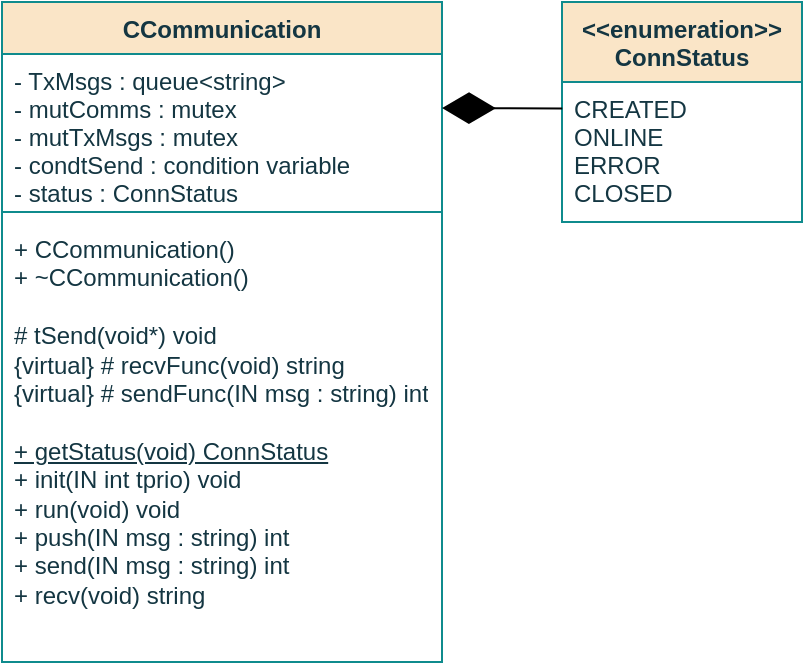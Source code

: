 <mxfile version="16.0.0" type="github" pages="8">
  <diagram id="i9N1n5cvbWL6aRPILHIY" name="CComunication">
    <mxGraphModel dx="643" dy="364" grid="1" gridSize="10" guides="1" tooltips="1" connect="1" arrows="1" fold="1" page="1" pageScale="1" pageWidth="850" pageHeight="1100" math="0" shadow="0">
      <root>
        <mxCell id="0" />
        <mxCell id="1" parent="0" />
        <mxCell id="m2NCjfQ8HdCbidcjX5XP-1" value="CCommunication" style="swimlane;fontStyle=1;align=center;verticalAlign=top;childLayout=stackLayout;horizontal=1;startSize=26;horizontalStack=0;resizeParent=1;resizeParentMax=0;resizeLast=0;collapsible=1;marginBottom=0;fillColor=#FAE5C7;strokeColor=#0F8B8D;fontColor=#143642;" parent="1" vertex="1">
          <mxGeometry x="320" y="190" width="220" height="330" as="geometry">
            <mxRectangle x="320" y="190" width="60" height="26" as="alternateBounds" />
          </mxGeometry>
        </mxCell>
        <mxCell id="m2NCjfQ8HdCbidcjX5XP-2" value="- TxMsgs : queue&lt;string&gt;&#xa;-  mutComms : mutex&#xa;-  mutTxMsgs : mutex&#xa;- condtSend : condition variable&#xa;- status : ConnStatus&#xa;&#xa;&#xa;&#xa;&#xa;&#xa;&#xa;" style="text;strokeColor=none;fillColor=none;align=left;verticalAlign=top;spacingLeft=4;spacingRight=4;overflow=hidden;rotatable=0;points=[[0,0.5],[1,0.5]];portConstraint=eastwest;fontColor=#143642;" parent="m2NCjfQ8HdCbidcjX5XP-1" vertex="1">
          <mxGeometry y="26" width="220" height="74" as="geometry" />
        </mxCell>
        <mxCell id="m2NCjfQ8HdCbidcjX5XP-3" value="" style="line;strokeWidth=1;fillColor=none;align=left;verticalAlign=middle;spacingTop=-1;spacingLeft=3;spacingRight=3;rotatable=0;labelPosition=right;points=[];portConstraint=eastwest;labelBackgroundColor=#DAD2D8;strokeColor=#0F8B8D;fontColor=#143642;" parent="m2NCjfQ8HdCbidcjX5XP-1" vertex="1">
          <mxGeometry y="100" width="220" height="10" as="geometry" />
        </mxCell>
        <mxCell id="m2NCjfQ8HdCbidcjX5XP-4" value="+ CCommunication()&lt;br&gt;+ ~CCommunication()&lt;br&gt;&lt;br&gt;# tSend(void*) void&lt;br&gt;{virtual} # recvFunc(void) string&lt;br&gt;{virtual} # sendFunc(IN msg : string) int&lt;br&gt;&lt;br&gt;&lt;u&gt;+ getStatus(void) ConnStatus&lt;/u&gt;&lt;br&gt;+ init(IN int tprio) void&lt;br&gt;+ run(void) void&lt;br&gt;+ push(IN msg : string) int&lt;br&gt;+ send(IN msg : string) int&lt;br&gt;+ recv(void) string" style="text;strokeColor=none;fillColor=none;align=left;verticalAlign=top;spacingLeft=4;spacingRight=4;overflow=hidden;rotatable=0;points=[[0,0.5],[1,0.5]];portConstraint=eastwest;fontColor=#143642;html=1;" parent="m2NCjfQ8HdCbidcjX5XP-1" vertex="1">
          <mxGeometry y="110" width="220" height="220" as="geometry" />
        </mxCell>
        <mxCell id="W_amr3E2X5DfvDkEh8Vn-1" value="&lt;&lt;enumeration&gt;&gt;&#xa;ConnStatus&#xa;" style="swimlane;fontStyle=1;align=center;verticalAlign=top;childLayout=stackLayout;horizontal=1;startSize=40;horizontalStack=0;resizeParent=1;resizeParentMax=0;resizeLast=0;collapsible=1;marginBottom=0;fillColor=#FAE5C7;strokeColor=#0F8B8D;fontColor=#143642;" parent="1" vertex="1">
          <mxGeometry x="600" y="190" width="120" height="110" as="geometry" />
        </mxCell>
        <mxCell id="W_amr3E2X5DfvDkEh8Vn-2" value="CREATED&#xa;ONLINE&#xa;ERROR&#xa;CLOSED&#xa;" style="text;strokeColor=none;fillColor=none;align=left;verticalAlign=top;spacingLeft=4;spacingRight=4;overflow=hidden;rotatable=0;points=[[0,0.5],[1,0.5]];portConstraint=eastwest;fontColor=#143642;" parent="W_amr3E2X5DfvDkEh8Vn-1" vertex="1">
          <mxGeometry y="40" width="120" height="70" as="geometry" />
        </mxCell>
        <mxCell id="W_amr3E2X5DfvDkEh8Vn-3" value="" style="endArrow=diamondThin;endFill=1;endSize=24;html=1;rounded=0;exitX=0.001;exitY=0.19;exitDx=0;exitDy=0;exitPerimeter=0;" parent="1" source="W_amr3E2X5DfvDkEh8Vn-2" edge="1">
          <mxGeometry width="160" relative="1" as="geometry">
            <mxPoint x="610" y="243" as="sourcePoint" />
            <mxPoint x="540" y="243" as="targetPoint" />
            <Array as="points">
              <mxPoint x="540" y="243" />
            </Array>
          </mxGeometry>
        </mxCell>
      </root>
    </mxGraphModel>
  </diagram>
  <diagram id="UR3W_qMil8t5COab_v5S" name="constructor">
    <mxGraphModel dx="1350" dy="764" grid="1" gridSize="10" guides="1" tooltips="1" connect="1" arrows="1" fold="1" page="1" pageScale="1" pageWidth="850" pageHeight="1100" math="0" shadow="0">
      <root>
        <mxCell id="KhGtDeRhg0XrD4E6QoQh-0" />
        <mxCell id="KhGtDeRhg0XrD4E6QoQh-1" parent="KhGtDeRhg0XrD4E6QoQh-0" />
        <mxCell id="6tQPky2ovDrqFvUwlsBb-0" style="edgeStyle=orthogonalEdgeStyle;curved=0;rounded=1;sketch=0;orthogonalLoop=1;jettySize=auto;html=1;exitX=0.5;exitY=1;exitDx=0;exitDy=0;entryX=0.5;entryY=0;entryDx=0;entryDy=0;fontColor=#143642;strokeColor=#A8201A;fillColor=#FAE5C7;" parent="KhGtDeRhg0XrD4E6QoQh-1" source="6tQPky2ovDrqFvUwlsBb-1" edge="1">
          <mxGeometry relative="1" as="geometry">
            <mxPoint x="435.26" y="120.0" as="targetPoint" />
          </mxGeometry>
        </mxCell>
        <mxCell id="6tQPky2ovDrqFvUwlsBb-1" value="CComunication" style="ellipse;whiteSpace=wrap;html=1;fillColor=#FAE5C7;strokeColor=#0F8B8D;fontColor=#143642;fontStyle=1" parent="KhGtDeRhg0XrD4E6QoQh-1" vertex="1">
          <mxGeometry x="372.26" y="30" width="125.5" height="50" as="geometry" />
        </mxCell>
        <mxCell id="6tQPky2ovDrqFvUwlsBb-2" style="edgeStyle=orthogonalEdgeStyle;curved=0;rounded=1;sketch=0;orthogonalLoop=1;jettySize=auto;html=1;exitX=0.5;exitY=1;exitDx=0;exitDy=0;entryX=0.5;entryY=0;entryDx=0;entryDy=0;fontColor=#143642;strokeColor=#A8201A;fillColor=#FAE5C7;" parent="KhGtDeRhg0XrD4E6QoQh-1" source="6tQPky2ovDrqFvUwlsBb-3" target="6tQPky2ovDrqFvUwlsBb-7" edge="1">
          <mxGeometry relative="1" as="geometry" />
        </mxCell>
        <mxCell id="6tQPky2ovDrqFvUwlsBb-3" value="&lt;div&gt;&lt;b&gt;Init&lt;/b&gt; &lt;i&gt;mutTxMsgs&lt;/i&gt;&lt;/div&gt;&lt;div&gt;&lt;b&gt;Init&lt;/b&gt;&lt;i&gt; mutComms&lt;/i&gt;&lt;/div&gt;&lt;div&gt;&lt;b&gt;Init&lt;/b&gt;&lt;i&gt; condtSend&lt;br&gt;&lt;/i&gt;&lt;/div&gt;" style="rounded=0;whiteSpace=wrap;html=1;sketch=0;fontColor=#143642;strokeColor=#0F8B8D;fillColor=#FAE5C7;" parent="KhGtDeRhg0XrD4E6QoQh-1" vertex="1">
          <mxGeometry x="360.26" y="120" width="150" height="60" as="geometry" />
        </mxCell>
        <mxCell id="6tQPky2ovDrqFvUwlsBb-4" style="edgeStyle=orthogonalEdgeStyle;curved=0;rounded=1;sketch=0;orthogonalLoop=1;jettySize=auto;html=1;exitX=0.5;exitY=1;exitDx=0;exitDy=0;entryX=0.5;entryY=0;entryDx=0;entryDy=0;fontColor=#143642;strokeColor=#A8201A;fillColor=#FAE5C7;" parent="KhGtDeRhg0XrD4E6QoQh-1" source="6tQPky2ovDrqFvUwlsBb-7" target="6tQPky2ovDrqFvUwlsBb-10" edge="1">
          <mxGeometry relative="1" as="geometry">
            <mxPoint x="435" y="340" as="sourcePoint" />
          </mxGeometry>
        </mxCell>
        <mxCell id="6tQPky2ovDrqFvUwlsBb-7" value="&lt;b&gt;Create&lt;/b&gt; &lt;i&gt;TxMsgs     &lt;/i&gt;with &lt;b&gt;maximum size&lt;/b&gt; defined&lt;i&gt;&lt;br&gt;&lt;/i&gt;" style="rounded=0;whiteSpace=wrap;html=1;sketch=0;fontColor=#143642;strokeColor=#0F8B8D;fillColor=#FAE5C7;" parent="KhGtDeRhg0XrD4E6QoQh-1" vertex="1">
          <mxGeometry x="360" y="200" width="150" height="40" as="geometry" />
        </mxCell>
        <mxCell id="6tQPky2ovDrqFvUwlsBb-10" value="End" style="ellipse;whiteSpace=wrap;html=1;fillColor=#FAE5C7;strokeColor=#0F8B8D;fontColor=#143642;fontStyle=1" parent="KhGtDeRhg0XrD4E6QoQh-1" vertex="1">
          <mxGeometry x="406.13" y="260" width="58.25" height="40" as="geometry" />
        </mxCell>
      </root>
    </mxGraphModel>
  </diagram>
  <diagram name="init" id="ljJTT_h6XMw_U4pUelpG">
    <mxGraphModel dx="540" dy="306" grid="1" gridSize="10" guides="1" tooltips="1" connect="1" arrows="1" fold="1" page="1" pageScale="1" pageWidth="850" pageHeight="1100" math="0" shadow="0">
      <root>
        <mxCell id="Bzek1EnJcziygKtFhNm2-0" />
        <mxCell id="Bzek1EnJcziygKtFhNm2-1" parent="Bzek1EnJcziygKtFhNm2-0" />
        <mxCell id="Bzek1EnJcziygKtFhNm2-2" style="edgeStyle=orthogonalEdgeStyle;curved=0;rounded=1;sketch=0;orthogonalLoop=1;jettySize=auto;html=1;exitX=0.5;exitY=1;exitDx=0;exitDy=0;entryX=0.5;entryY=0;entryDx=0;entryDy=0;fontColor=#143642;strokeColor=#A8201A;fillColor=#FAE5C7;" edge="1" parent="Bzek1EnJcziygKtFhNm2-1" source="Bzek1EnJcziygKtFhNm2-3">
          <mxGeometry relative="1" as="geometry">
            <mxPoint x="435.26" y="120.0" as="targetPoint" />
          </mxGeometry>
        </mxCell>
        <mxCell id="Bzek1EnJcziygKtFhNm2-3" value="&lt;div&gt;Init&lt;/div&gt;&lt;div&gt;&lt;br&gt;&lt;/div&gt;&lt;div&gt;IN: &lt;i&gt;&lt;span style=&quot;font-weight: normal&quot;&gt;tprio&lt;/span&gt;&lt;/i&gt;&lt;br&gt;&lt;/div&gt;" style="ellipse;whiteSpace=wrap;html=1;fillColor=#FAE5C7;strokeColor=#0F8B8D;fontColor=#143642;fontStyle=1" vertex="1" parent="Bzek1EnJcziygKtFhNm2-1">
          <mxGeometry x="372.26" y="30" width="125.5" height="50" as="geometry" />
        </mxCell>
        <mxCell id="Bzek1EnJcziygKtFhNm2-4" style="edgeStyle=orthogonalEdgeStyle;curved=0;rounded=1;sketch=0;orthogonalLoop=1;jettySize=auto;html=1;exitX=0.5;exitY=1;exitDx=0;exitDy=0;entryX=0.5;entryY=0;entryDx=0;entryDy=0;fontColor=#143642;strokeColor=#A8201A;fillColor=#FAE5C7;" edge="1" parent="Bzek1EnJcziygKtFhNm2-1" source="Bzek1EnJcziygKtFhNm2-5">
          <mxGeometry relative="1" as="geometry">
            <mxPoint x="435.135" y="180" as="targetPoint" />
          </mxGeometry>
        </mxCell>
        <mxCell id="Bzek1EnJcziygKtFhNm2-5" value="&lt;b&gt;Create&lt;/b&gt; &lt;i&gt;tSend&lt;/i&gt; with &lt;b&gt;priority&lt;/b&gt; &lt;i&gt;tprio&lt;/i&gt;" style="rounded=0;whiteSpace=wrap;html=1;sketch=0;fontColor=#143642;strokeColor=#0F8B8D;fillColor=#FAE5C7;align=center;" vertex="1" parent="Bzek1EnJcziygKtFhNm2-1">
          <mxGeometry x="360.26" y="120" width="150" height="40" as="geometry" />
        </mxCell>
        <mxCell id="Bzek1EnJcziygKtFhNm2-6" value="End" style="ellipse;whiteSpace=wrap;html=1;fillColor=#FAE5C7;strokeColor=#0F8B8D;fontColor=#143642;fontStyle=1" vertex="1" parent="Bzek1EnJcziygKtFhNm2-1">
          <mxGeometry x="406.13" y="180" width="58.25" height="40" as="geometry" />
        </mxCell>
      </root>
    </mxGraphModel>
  </diagram>
  <diagram id="qc9OjNykwzFOhixhiWZk" name="run">
    <mxGraphModel dx="540" dy="306" grid="1" gridSize="10" guides="1" tooltips="1" connect="1" arrows="1" fold="1" page="1" pageScale="1" pageWidth="850" pageHeight="1100" math="0" shadow="0">
      <root>
        <mxCell id="oar1yMmR-dyg8PkzCyyp-0" />
        <mxCell id="oar1yMmR-dyg8PkzCyyp-1" parent="oar1yMmR-dyg8PkzCyyp-0" />
        <mxCell id="oar1yMmR-dyg8PkzCyyp-2" style="edgeStyle=orthogonalEdgeStyle;curved=0;rounded=1;sketch=0;orthogonalLoop=1;jettySize=auto;html=1;exitX=0.5;exitY=1;exitDx=0;exitDy=0;entryX=0.5;entryY=0;entryDx=0;entryDy=0;fontColor=#143642;strokeColor=#A8201A;fillColor=#FAE5C7;" parent="oar1yMmR-dyg8PkzCyyp-1" source="oar1yMmR-dyg8PkzCyyp-3" edge="1">
          <mxGeometry relative="1" as="geometry">
            <mxPoint x="435.26" y="120.0" as="targetPoint" />
          </mxGeometry>
        </mxCell>
        <mxCell id="oar1yMmR-dyg8PkzCyyp-3" value="&lt;div&gt;Run&lt;/div&gt;" style="ellipse;whiteSpace=wrap;html=1;fillColor=#FAE5C7;strokeColor=#0F8B8D;fontColor=#143642;fontStyle=1" parent="oar1yMmR-dyg8PkzCyyp-1" vertex="1">
          <mxGeometry x="372.26" y="30" width="125.5" height="50" as="geometry" />
        </mxCell>
        <mxCell id="oar1yMmR-dyg8PkzCyyp-4" style="edgeStyle=orthogonalEdgeStyle;curved=0;rounded=1;sketch=0;orthogonalLoop=1;jettySize=auto;html=1;exitX=0.5;exitY=1;exitDx=0;exitDy=0;entryX=0.5;entryY=0;entryDx=0;entryDy=0;fontColor=#143642;strokeColor=#A8201A;fillColor=#FAE5C7;" parent="oar1yMmR-dyg8PkzCyyp-1" source="oar1yMmR-dyg8PkzCyyp-5" edge="1">
          <mxGeometry relative="1" as="geometry">
            <mxPoint x="435.135" y="180" as="targetPoint" />
          </mxGeometry>
        </mxCell>
        <mxCell id="oar1yMmR-dyg8PkzCyyp-5" value="&lt;b&gt;Join&lt;/b&gt; &lt;i&gt;tSend&lt;/i&gt;" style="rounded=0;whiteSpace=wrap;html=1;sketch=0;fontColor=#143642;strokeColor=#0F8B8D;fillColor=#FAE5C7;align=center;" parent="oar1yMmR-dyg8PkzCyyp-1" vertex="1">
          <mxGeometry x="360.26" y="120" width="150" height="40" as="geometry" />
        </mxCell>
        <mxCell id="oar1yMmR-dyg8PkzCyyp-12" value="End" style="ellipse;whiteSpace=wrap;html=1;fillColor=#FAE5C7;strokeColor=#0F8B8D;fontColor=#143642;fontStyle=1" parent="oar1yMmR-dyg8PkzCyyp-1" vertex="1">
          <mxGeometry x="406.13" y="180" width="58.25" height="40" as="geometry" />
        </mxCell>
      </root>
    </mxGraphModel>
  </diagram>
  <diagram id="mo6lV4TgKIydmTgpgRiY" name="push">
    <mxGraphModel dx="931" dy="527" grid="1" gridSize="10" guides="1" tooltips="1" connect="1" arrows="1" fold="1" page="1" pageScale="1" pageWidth="850" pageHeight="1100" math="0" shadow="0">
      <root>
        <mxCell id="avpw9xQnTEmcYXWlwTR2-0" />
        <mxCell id="avpw9xQnTEmcYXWlwTR2-1" parent="avpw9xQnTEmcYXWlwTR2-0" />
        <mxCell id="avpw9xQnTEmcYXWlwTR2-2" style="edgeStyle=orthogonalEdgeStyle;curved=0;rounded=1;sketch=0;orthogonalLoop=1;jettySize=auto;html=1;exitX=0.5;exitY=1;exitDx=0;exitDy=0;entryX=0.5;entryY=0;entryDx=0;entryDy=0;fontColor=#143642;strokeColor=#A8201A;fillColor=#FAE5C7;" parent="avpw9xQnTEmcYXWlwTR2-1" source="avpw9xQnTEmcYXWlwTR2-3" edge="1">
          <mxGeometry relative="1" as="geometry">
            <mxPoint x="435.26" y="120.0" as="targetPoint" />
          </mxGeometry>
        </mxCell>
        <mxCell id="avpw9xQnTEmcYXWlwTR2-3" value="&lt;div&gt;Push&lt;/div&gt;&lt;div&gt;&lt;br&gt;&lt;/div&gt;&lt;div&gt;IN: &lt;i&gt;&lt;span style=&quot;font-weight: normal&quot;&gt;msg&lt;/span&gt;&lt;/i&gt;&lt;br&gt;&lt;/div&gt;" style="ellipse;whiteSpace=wrap;html=1;fillColor=#FAE5C7;strokeColor=#0F8B8D;fontColor=#143642;fontStyle=1" parent="avpw9xQnTEmcYXWlwTR2-1" vertex="1">
          <mxGeometry x="372.26" y="30" width="125.5" height="50" as="geometry" />
        </mxCell>
        <mxCell id="avpw9xQnTEmcYXWlwTR2-4" style="edgeStyle=orthogonalEdgeStyle;curved=0;rounded=1;sketch=0;orthogonalLoop=1;jettySize=auto;html=1;exitX=0.5;exitY=1;exitDx=0;exitDy=0;entryX=0.5;entryY=0;entryDx=0;entryDy=0;fontColor=#143642;strokeColor=#A8201A;fillColor=#FAE5C7;" parent="avpw9xQnTEmcYXWlwTR2-1" source="avpw9xQnTEmcYXWlwTR2-5" target="avpw9xQnTEmcYXWlwTR2-9" edge="1">
          <mxGeometry relative="1" as="geometry" />
        </mxCell>
        <mxCell id="avpw9xQnTEmcYXWlwTR2-5" value="&lt;b&gt;Lock&lt;/b&gt; &lt;i&gt;mutTxMsgs&lt;/i&gt;" style="rounded=0;whiteSpace=wrap;html=1;sketch=0;fontColor=#143642;strokeColor=#0F8B8D;fillColor=#FAE5C7;" parent="avpw9xQnTEmcYXWlwTR2-1" vertex="1">
          <mxGeometry x="360.26" y="120" width="150" height="40" as="geometry" />
        </mxCell>
        <mxCell id="avpw9xQnTEmcYXWlwTR2-6" style="edgeStyle=orthogonalEdgeStyle;curved=0;rounded=1;sketch=0;orthogonalLoop=1;jettySize=auto;html=1;exitX=0.5;exitY=1;exitDx=0;exitDy=0;entryX=0.5;entryY=0;entryDx=0;entryDy=0;fontColor=#143642;strokeColor=#A8201A;fillColor=#FAE5C7;" parent="avpw9xQnTEmcYXWlwTR2-1" source="avpw9xQnTEmcYXWlwTR2-7" target="avpw9xQnTEmcYXWlwTR2-12" edge="1">
          <mxGeometry relative="1" as="geometry" />
        </mxCell>
        <mxCell id="avpw9xQnTEmcYXWlwTR2-7" value="&lt;b&gt;Unlock&lt;/b&gt; &lt;i&gt;mutTxMsgs&lt;/i&gt;" style="rounded=0;whiteSpace=wrap;html=1;sketch=0;fontColor=#143642;strokeColor=#0F8B8D;fillColor=#FAE5C7;" parent="avpw9xQnTEmcYXWlwTR2-1" vertex="1">
          <mxGeometry x="360" y="300" width="150" height="40" as="geometry" />
        </mxCell>
        <mxCell id="avpw9xQnTEmcYXWlwTR2-8" style="edgeStyle=orthogonalEdgeStyle;curved=0;rounded=1;sketch=0;orthogonalLoop=1;jettySize=auto;html=1;exitX=0.5;exitY=1;exitDx=0;exitDy=0;fontColor=#143642;strokeColor=#A8201A;fillColor=#FAE5C7;" parent="avpw9xQnTEmcYXWlwTR2-1" source="avpw9xQnTEmcYXWlwTR2-9" target="avpw9xQnTEmcYXWlwTR2-11" edge="1">
          <mxGeometry relative="1" as="geometry" />
        </mxCell>
        <mxCell id="avpw9xQnTEmcYXWlwTR2-9" value="&lt;b&gt;Push &lt;/b&gt;&lt;i&gt;msg&lt;/i&gt; to &lt;i&gt;TxMsgs&lt;/i&gt;" style="rounded=0;whiteSpace=wrap;html=1;sketch=0;fontColor=#143642;strokeColor=#0F8B8D;fillColor=#FAE5C7;" parent="avpw9xQnTEmcYXWlwTR2-1" vertex="1">
          <mxGeometry x="360.01" y="180" width="150.25" height="40" as="geometry" />
        </mxCell>
        <mxCell id="avpw9xQnTEmcYXWlwTR2-10" style="edgeStyle=orthogonalEdgeStyle;curved=0;rounded=1;sketch=0;orthogonalLoop=1;jettySize=auto;html=1;exitX=0.5;exitY=1;exitDx=0;exitDy=0;fontColor=#143642;strokeColor=#A8201A;fillColor=#FAE5C7;" parent="avpw9xQnTEmcYXWlwTR2-1" source="avpw9xQnTEmcYXWlwTR2-11" target="avpw9xQnTEmcYXWlwTR2-7" edge="1">
          <mxGeometry relative="1" as="geometry" />
        </mxCell>
        <mxCell id="avpw9xQnTEmcYXWlwTR2-11" value="&lt;b&gt;Signal&lt;/b&gt; &lt;i&gt;condtSend&lt;/i&gt;" style="rounded=0;whiteSpace=wrap;html=1;sketch=0;fontColor=#143642;strokeColor=#0F8B8D;fillColor=#FAE5C7;" parent="avpw9xQnTEmcYXWlwTR2-1" vertex="1">
          <mxGeometry x="360.01" y="240" width="150" height="40" as="geometry" />
        </mxCell>
        <mxCell id="avpw9xQnTEmcYXWlwTR2-12" value="End" style="ellipse;whiteSpace=wrap;html=1;fillColor=#FAE5C7;strokeColor=#0F8B8D;fontColor=#143642;fontStyle=1" parent="avpw9xQnTEmcYXWlwTR2-1" vertex="1">
          <mxGeometry x="405.88" y="370" width="58.25" height="40" as="geometry" />
        </mxCell>
      </root>
    </mxGraphModel>
  </diagram>
  <diagram id="LGtbjNPbrhYv21vnKXuK" name="send">
    <mxGraphModel dx="643" dy="364" grid="1" gridSize="10" guides="1" tooltips="1" connect="1" arrows="1" fold="1" page="1" pageScale="1" pageWidth="850" pageHeight="1100" math="0" shadow="0">
      <root>
        <mxCell id="zXJsuRcRFukLH4DDMd_o-0" />
        <mxCell id="zXJsuRcRFukLH4DDMd_o-1" parent="zXJsuRcRFukLH4DDMd_o-0" />
        <mxCell id="zXJsuRcRFukLH4DDMd_o-2" value="" style="edgeStyle=orthogonalEdgeStyle;rounded=1;sketch=0;orthogonalLoop=1;jettySize=auto;html=1;fontColor=#143642;strokeColor=#A8201A;fillColor=#FAE5C7;" parent="zXJsuRcRFukLH4DDMd_o-1" source="zXJsuRcRFukLH4DDMd_o-3" target="zXJsuRcRFukLH4DDMd_o-4" edge="1">
          <mxGeometry relative="1" as="geometry" />
        </mxCell>
        <mxCell id="zXJsuRcRFukLH4DDMd_o-3" value="sendFunc(&lt;span style=&quot;font-weight: normal&quot;&gt;msg&lt;/span&gt;)" style="shape=process;whiteSpace=wrap;html=1;backgroundOutline=1;rounded=0;sketch=0;fontColor=#143642;strokeColor=#0F8B8D;fillColor=#FAE5C7;fontStyle=3" parent="zXJsuRcRFukLH4DDMd_o-1" vertex="1">
          <mxGeometry x="350.19" y="190" width="150" height="40" as="geometry" />
        </mxCell>
        <mxCell id="zXJsuRcRFukLH4DDMd_o-4" value="&lt;b&gt;Unlock&lt;/b&gt; &lt;i&gt;mutComms&lt;/i&gt;" style="rounded=0;whiteSpace=wrap;html=1;sketch=0;fontColor=#143642;strokeColor=#0F8B8D;fillColor=#FAE5C7;" parent="zXJsuRcRFukLH4DDMd_o-1" vertex="1">
          <mxGeometry x="350.57" y="250" width="150" height="40" as="geometry" />
        </mxCell>
        <mxCell id="zXJsuRcRFukLH4DDMd_o-7" style="edgeStyle=orthogonalEdgeStyle;rounded=1;orthogonalLoop=1;jettySize=auto;html=1;exitX=0.5;exitY=1;exitDx=0;exitDy=0;entryX=0.5;entryY=0;entryDx=0;entryDy=0;strokeColor=#A8201A;" parent="zXJsuRcRFukLH4DDMd_o-1" source="zXJsuRcRFukLH4DDMd_o-8" target="zXJsuRcRFukLH4DDMd_o-3" edge="1">
          <mxGeometry relative="1" as="geometry" />
        </mxCell>
        <mxCell id="zXJsuRcRFukLH4DDMd_o-8" value="&lt;b&gt;Lock&lt;/b&gt; &lt;i&gt;mutComms&lt;/i&gt;" style="rounded=0;whiteSpace=wrap;html=1;sketch=0;fontColor=#143642;strokeColor=#0F8B8D;fillColor=#FAE5C7;" parent="zXJsuRcRFukLH4DDMd_o-1" vertex="1">
          <mxGeometry x="350.19" y="130" width="150" height="40" as="geometry" />
        </mxCell>
        <mxCell id="viZ8cjhCUlqsvr1Db7M8-0" style="edgeStyle=orthogonalEdgeStyle;curved=0;rounded=1;sketch=0;orthogonalLoop=1;jettySize=auto;html=1;exitX=0.5;exitY=1;exitDx=0;exitDy=0;entryX=0.5;entryY=0;entryDx=0;entryDy=0;fontColor=#143642;strokeColor=#A8201A;fillColor=#FAE5C7;" parent="zXJsuRcRFukLH4DDMd_o-1" source="viZ8cjhCUlqsvr1Db7M8-1" edge="1">
          <mxGeometry relative="1" as="geometry">
            <mxPoint x="425.63" y="130" as="targetPoint" />
          </mxGeometry>
        </mxCell>
        <mxCell id="viZ8cjhCUlqsvr1Db7M8-1" value="&lt;div&gt;Send&lt;/div&gt;&lt;div&gt;&lt;br&gt;&lt;/div&gt;&lt;div&gt;IN: &lt;span style=&quot;font-weight: normal&quot;&gt;&lt;i&gt;msg&lt;/i&gt;&lt;/span&gt;&lt;br&gt;&lt;/div&gt;" style="ellipse;whiteSpace=wrap;html=1;fillColor=#FAE5C7;strokeColor=#0F8B8D;fontColor=#143642;fontStyle=1" parent="zXJsuRcRFukLH4DDMd_o-1" vertex="1">
          <mxGeometry x="362.63" y="40" width="125.5" height="50" as="geometry" />
        </mxCell>
        <mxCell id="DOzhBA7im9SbsazFrPrr-0" style="edgeStyle=orthogonalEdgeStyle;rounded=1;orthogonalLoop=1;jettySize=auto;html=1;exitX=0.5;exitY=1;exitDx=0;exitDy=0;strokeColor=#A8201A;" parent="zXJsuRcRFukLH4DDMd_o-1" target="DOzhBA7im9SbsazFrPrr-1" edge="1">
          <mxGeometry relative="1" as="geometry">
            <mxPoint x="425.12" y="290" as="sourcePoint" />
          </mxGeometry>
        </mxCell>
        <mxCell id="DOzhBA7im9SbsazFrPrr-1" value="End" style="ellipse;whiteSpace=wrap;html=1;fillColor=#FAE5C7;strokeColor=#0F8B8D;fontColor=#143642;fontStyle=1" parent="zXJsuRcRFukLH4DDMd_o-1" vertex="1">
          <mxGeometry x="396" y="320" width="58.25" height="40" as="geometry" />
        </mxCell>
        <mxCell id="SXVhsnPJrMtrcHj-rHmN-0" value="Implemented by derived classes" style="shape=note;whiteSpace=wrap;html=1;backgroundOutline=1;darkOpacity=0.05;rounded=0;sketch=0;fontColor=#143642;strokeColor=#0F8B8D;fillColor=#FAE5C7;size=9;fontSize=10;" parent="zXJsuRcRFukLH4DDMd_o-1" vertex="1">
          <mxGeometry x="210" y="160" width="100" height="50" as="geometry" />
        </mxCell>
        <mxCell id="320oM0B5gcnLBPvAGbP7-0" value="" style="endArrow=none;dashed=1;html=1;rounded=1;sketch=0;fontColor=#143642;strokeColor=#A8201A;fillColor=#FAE5C7;curved=0;exitX=0;exitY=0;exitDx=100;exitDy=29.5;exitPerimeter=0;entryX=0;entryY=0.5;entryDx=0;entryDy=0;" parent="zXJsuRcRFukLH4DDMd_o-1" source="SXVhsnPJrMtrcHj-rHmN-0" target="zXJsuRcRFukLH4DDMd_o-3" edge="1">
          <mxGeometry width="50" height="50" relative="1" as="geometry">
            <mxPoint x="330.19" y="180.0" as="sourcePoint" />
            <mxPoint x="350.19" y="205.0" as="targetPoint" />
          </mxGeometry>
        </mxCell>
      </root>
    </mxGraphModel>
  </diagram>
  <diagram id="TXBRDlFrY5LMVjivzKH4" name="tSend">
    <mxGraphModel dx="1350" dy="764" grid="1" gridSize="10" guides="1" tooltips="1" connect="1" arrows="1" fold="1" page="1" pageScale="1" pageWidth="850" pageHeight="1100" math="0" shadow="0">
      <root>
        <mxCell id="z6fOiJTu7DcIiEjyc6xN-0" />
        <mxCell id="z6fOiJTu7DcIiEjyc6xN-1" parent="z6fOiJTu7DcIiEjyc6xN-0" />
        <mxCell id="z6fOiJTu7DcIiEjyc6xN-2" style="edgeStyle=orthogonalEdgeStyle;curved=0;rounded=1;sketch=0;orthogonalLoop=1;jettySize=auto;html=1;exitX=0.5;exitY=1;exitDx=0;exitDy=0;entryX=0.5;entryY=0;entryDx=0;entryDy=0;fontColor=#143642;strokeColor=#A8201A;fillColor=#FAE5C7;" parent="z6fOiJTu7DcIiEjyc6xN-1" source="z6fOiJTu7DcIiEjyc6xN-3" target="z6fOiJTu7DcIiEjyc6xN-5" edge="1">
          <mxGeometry relative="1" as="geometry">
            <mxPoint x="464.75" y="150" as="targetPoint" />
          </mxGeometry>
        </mxCell>
        <mxCell id="z6fOiJTu7DcIiEjyc6xN-3" value="tSend" style="ellipse;whiteSpace=wrap;html=1;fillColor=#FAE5C7;strokeColor=#0F8B8D;fontColor=#143642;fontStyle=1" parent="z6fOiJTu7DcIiEjyc6xN-1" vertex="1">
          <mxGeometry x="402" y="80" width="125.5" height="50" as="geometry" />
        </mxCell>
        <mxCell id="z6fOiJTu7DcIiEjyc6xN-4" style="edgeStyle=orthogonalEdgeStyle;curved=0;rounded=1;sketch=0;orthogonalLoop=1;jettySize=auto;html=1;exitX=0.5;exitY=1;exitDx=0;exitDy=0;entryX=0.5;entryY=0;entryDx=0;entryDy=0;fontColor=#143642;strokeColor=#A8201A;fillColor=#FAE5C7;" parent="z6fOiJTu7DcIiEjyc6xN-1" source="z6fOiJTu7DcIiEjyc6xN-5" target="z6fOiJTu7DcIiEjyc6xN-16" edge="1">
          <mxGeometry relative="1" as="geometry" />
        </mxCell>
        <mxCell id="z6fOiJTu7DcIiEjyc6xN-5" value="&lt;b&gt;Lock&lt;/b&gt; &lt;i&gt;mutTxMsgs&lt;/i&gt;" style="rounded=0;whiteSpace=wrap;html=1;sketch=0;fontColor=#143642;strokeColor=#0F8B8D;fillColor=#FAE5C7;" parent="z6fOiJTu7DcIiEjyc6xN-1" vertex="1">
          <mxGeometry x="390" y="170" width="150" height="40" as="geometry" />
        </mxCell>
        <mxCell id="z6fOiJTu7DcIiEjyc6xN-6" value="condtSend" style="edgeStyle=orthogonalEdgeStyle;curved=0;rounded=1;sketch=0;orthogonalLoop=1;jettySize=auto;html=1;fontColor=#143642;strokeColor=#A8201A;fillColor=#FAE5C7;entryX=1;entryY=0.5;entryDx=0;entryDy=0;fontStyle=2" parent="z6fOiJTu7DcIiEjyc6xN-1" source="z6fOiJTu7DcIiEjyc6xN-7" target="z6fOiJTu7DcIiEjyc6xN-18" edge="1">
          <mxGeometry x="-0.667" relative="1" as="geometry">
            <mxPoint x="464.5" y="410.0" as="targetPoint" />
            <Array as="points">
              <mxPoint x="565" y="370" />
            </Array>
            <mxPoint as="offset" />
          </mxGeometry>
        </mxCell>
        <mxCell id="z6fOiJTu7DcIiEjyc6xN-7" value="&lt;b&gt;Wait&lt;/b&gt; for &lt;i&gt;condtSend&lt;/i&gt;" style="rounded=0;whiteSpace=wrap;html=1;sketch=0;fontColor=#143642;strokeColor=#0F8B8D;fillColor=#FAE5C7;" parent="z6fOiJTu7DcIiEjyc6xN-1" vertex="1">
          <mxGeometry x="490" y="310" width="150" height="40" as="geometry" />
        </mxCell>
        <mxCell id="z6fOiJTu7DcIiEjyc6xN-10" style="edgeStyle=orthogonalEdgeStyle;rounded=1;orthogonalLoop=1;jettySize=auto;html=1;exitX=0.5;exitY=1;exitDx=0;exitDy=0;strokeColor=#A8201A;" parent="z6fOiJTu7DcIiEjyc6xN-1" source="-sPEtbMv5DTKvSrrsWo9-0" target="z6fOiJTu7DcIiEjyc6xN-27" edge="1">
          <mxGeometry relative="1" as="geometry">
            <mxPoint x="465.76" y="690" as="sourcePoint" />
          </mxGeometry>
        </mxCell>
        <mxCell id="z6fOiJTu7DcIiEjyc6xN-12" style="edgeStyle=orthogonalEdgeStyle;curved=0;rounded=1;sketch=0;orthogonalLoop=1;jettySize=auto;html=1;exitX=0;exitY=0.5;exitDx=0;exitDy=0;fontColor=#143642;strokeColor=#A8201A;fillColor=#FAE5C7;entryX=0;entryY=0.5;entryDx=0;entryDy=0;" parent="z6fOiJTu7DcIiEjyc6xN-1" source="z6fOiJTu7DcIiEjyc6xN-16" target="z6fOiJTu7DcIiEjyc6xN-18" edge="1">
          <mxGeometry relative="1" as="geometry">
            <mxPoint x="460" y="400.0" as="targetPoint" />
            <Array as="points">
              <mxPoint x="370" y="270" />
              <mxPoint x="370" y="370" />
            </Array>
          </mxGeometry>
        </mxCell>
        <mxCell id="z6fOiJTu7DcIiEjyc6xN-13" value="No" style="edgeLabel;html=1;align=center;verticalAlign=middle;resizable=0;points=[];fontColor=#143642;" parent="z6fOiJTu7DcIiEjyc6xN-12" vertex="1" connectable="0">
          <mxGeometry x="-0.879" relative="1" as="geometry">
            <mxPoint as="offset" />
          </mxGeometry>
        </mxCell>
        <mxCell id="z6fOiJTu7DcIiEjyc6xN-14" style="edgeStyle=orthogonalEdgeStyle;curved=0;rounded=1;sketch=0;orthogonalLoop=1;jettySize=auto;html=1;exitX=1;exitY=0.5;exitDx=0;exitDy=0;entryX=0.5;entryY=0;entryDx=0;entryDy=0;fontColor=#143642;strokeColor=#A8201A;fillColor=#FAE5C7;" parent="z6fOiJTu7DcIiEjyc6xN-1" source="z6fOiJTu7DcIiEjyc6xN-16" target="z6fOiJTu7DcIiEjyc6xN-7" edge="1">
          <mxGeometry relative="1" as="geometry" />
        </mxCell>
        <mxCell id="z6fOiJTu7DcIiEjyc6xN-15" value="Yes" style="edgeLabel;html=1;align=center;verticalAlign=middle;resizable=0;points=[];fontColor=#143642;" parent="z6fOiJTu7DcIiEjyc6xN-14" vertex="1" connectable="0">
          <mxGeometry x="-0.8" y="-1" relative="1" as="geometry">
            <mxPoint as="offset" />
          </mxGeometry>
        </mxCell>
        <mxCell id="z6fOiJTu7DcIiEjyc6xN-16" value="Is &lt;i&gt;TxMsgs&lt;/i&gt; empty?" style="rhombus;whiteSpace=wrap;html=1;rounded=0;sketch=0;fontColor=#143642;strokeColor=#0F8B8D;fillColor=#FAE5C7;" parent="z6fOiJTu7DcIiEjyc6xN-1" vertex="1">
          <mxGeometry x="415.01" y="230" width="100" height="80" as="geometry" />
        </mxCell>
        <mxCell id="z6fOiJTu7DcIiEjyc6xN-17" style="edgeStyle=orthogonalEdgeStyle;curved=0;rounded=1;sketch=0;orthogonalLoop=1;jettySize=auto;html=1;exitX=0.5;exitY=1;exitDx=0;exitDy=0;entryX=0.5;entryY=0;entryDx=0;entryDy=0;fontColor=#143642;strokeColor=#A8201A;fillColor=#FAE5C7;" parent="z6fOiJTu7DcIiEjyc6xN-1" source="z6fOiJTu7DcIiEjyc6xN-18" edge="1">
          <mxGeometry relative="1" as="geometry">
            <mxPoint x="464.62" y="410" as="targetPoint" />
          </mxGeometry>
        </mxCell>
        <mxCell id="z6fOiJTu7DcIiEjyc6xN-18" value="" style="ellipse;whiteSpace=wrap;html=1;aspect=fixed;rounded=0;sketch=0;fontColor=#143642;strokeColor=#0F8B8D;fillColor=#FAE5C7;" parent="z6fOiJTu7DcIiEjyc6xN-1" vertex="1">
          <mxGeometry x="455" y="360" width="20" height="20" as="geometry" />
        </mxCell>
        <mxCell id="z6fOiJTu7DcIiEjyc6xN-19" value="Continue to send queued messages" style="shape=note;whiteSpace=wrap;html=1;backgroundOutline=1;darkOpacity=0.05;rounded=0;sketch=0;fontColor=#143642;strokeColor=#0F8B8D;fillColor=#FAE5C7;size=9;fontSize=10;" parent="z6fOiJTu7DcIiEjyc6xN-1" vertex="1">
          <mxGeometry x="250" y="240" width="100" height="50" as="geometry" />
        </mxCell>
        <mxCell id="z6fOiJTu7DcIiEjyc6xN-20" value="" style="endArrow=none;dashed=1;html=1;rounded=1;sketch=0;fontColor=#143642;strokeColor=#A8201A;fillColor=#FAE5C7;curved=0;exitX=0;exitY=0;exitDx=100;exitDy=15;exitPerimeter=0;" parent="z6fOiJTu7DcIiEjyc6xN-1" source="z6fOiJTu7DcIiEjyc6xN-19" edge="1">
          <mxGeometry width="50" height="50" relative="1" as="geometry">
            <mxPoint x="290" y="360" as="sourcePoint" />
            <mxPoint x="370" y="280" as="targetPoint" />
          </mxGeometry>
        </mxCell>
        <mxCell id="z6fOiJTu7DcIiEjyc6xN-27" value="End" style="ellipse;whiteSpace=wrap;html=1;fillColor=#FAE5C7;strokeColor=#0F8B8D;fontColor=#143642;fontStyle=1" parent="z6fOiJTu7DcIiEjyc6xN-1" vertex="1">
          <mxGeometry x="435.88" y="600" width="58.25" height="40" as="geometry" />
        </mxCell>
        <mxCell id="FVMdDlSr6NqX_9whNG9k-0" value="&lt;b&gt;Pop &lt;/b&gt;&lt;i&gt;msg &lt;/i&gt;from &lt;i&gt;TxMsgs&lt;/i&gt;" style="rounded=0;whiteSpace=wrap;html=1;sketch=0;fontColor=#143642;strokeColor=#0F8B8D;fillColor=#FAE5C7;" parent="z6fOiJTu7DcIiEjyc6xN-1" vertex="1">
          <mxGeometry x="390" y="410" width="150" height="40" as="geometry" />
        </mxCell>
        <mxCell id="gGtwMK-fTF6CRLlIk8XR-0" style="edgeStyle=orthogonalEdgeStyle;rounded=1;orthogonalLoop=1;jettySize=auto;html=1;exitX=0.5;exitY=1;exitDx=0;exitDy=0;entryX=0.5;entryY=0;entryDx=0;entryDy=0;strokeColor=#A8201A;" parent="z6fOiJTu7DcIiEjyc6xN-1" target="gGtwMK-fTF6CRLlIk8XR-1" edge="1">
          <mxGeometry relative="1" as="geometry">
            <mxPoint x="463.99" y="450" as="sourcePoint" />
          </mxGeometry>
        </mxCell>
        <mxCell id="-sPEtbMv5DTKvSrrsWo9-1" style="edgeStyle=orthogonalEdgeStyle;rounded=1;orthogonalLoop=1;jettySize=auto;html=1;exitX=0.5;exitY=1;exitDx=0;exitDy=0;entryX=0.5;entryY=0;entryDx=0;entryDy=0;strokeColor=#A8201A;" parent="z6fOiJTu7DcIiEjyc6xN-1" source="gGtwMK-fTF6CRLlIk8XR-1" target="-sPEtbMv5DTKvSrrsWo9-0" edge="1">
          <mxGeometry relative="1" as="geometry" />
        </mxCell>
        <mxCell id="gGtwMK-fTF6CRLlIk8XR-1" value="&lt;b&gt;Unlock&lt;/b&gt; &lt;i&gt;mutTxMsgs&lt;/i&gt;" style="rounded=0;whiteSpace=wrap;html=1;sketch=0;fontColor=#143642;strokeColor=#0F8B8D;fillColor=#FAE5C7;" parent="z6fOiJTu7DcIiEjyc6xN-1" vertex="1">
          <mxGeometry x="389.75" y="470" width="150" height="40" as="geometry" />
        </mxCell>
        <mxCell id="-sPEtbMv5DTKvSrrsWo9-0" value="&lt;b&gt;send&lt;/b&gt;(&lt;span&gt;&lt;i&gt;&lt;span style=&quot;font-weight: normal&quot;&gt;msg&lt;/span&gt;&lt;/i&gt;)&lt;/span&gt;" style="shape=process;whiteSpace=wrap;html=1;backgroundOutline=1;rounded=0;sketch=0;fontColor=#143642;strokeColor=#0F8B8D;fillColor=#FAE5C7;fontStyle=1" parent="z6fOiJTu7DcIiEjyc6xN-1" vertex="1">
          <mxGeometry x="389.75" y="530" width="150" height="40" as="geometry" />
        </mxCell>
      </root>
    </mxGraphModel>
  </diagram>
  <diagram id="ywGoxXJ-2i-68c466oLZ" name="recv">
    <mxGraphModel dx="1350" dy="764" grid="1" gridSize="10" guides="1" tooltips="1" connect="1" arrows="1" fold="1" page="1" pageScale="1" pageWidth="850" pageHeight="1100" math="0" shadow="0">
      <root>
        <mxCell id="HIujUuu3bd8r10KiPN4p-0" />
        <mxCell id="HIujUuu3bd8r10KiPN4p-1" parent="HIujUuu3bd8r10KiPN4p-0" />
        <mxCell id="HIujUuu3bd8r10KiPN4p-2" style="edgeStyle=orthogonalEdgeStyle;curved=0;rounded=1;sketch=0;orthogonalLoop=1;jettySize=auto;html=1;exitX=0.5;exitY=1;exitDx=0;exitDy=0;entryX=0.5;entryY=0;entryDx=0;entryDy=0;fontColor=#143642;strokeColor=#A8201A;fillColor=#FAE5C7;" parent="HIujUuu3bd8r10KiPN4p-1" source="HIujUuu3bd8r10KiPN4p-3" edge="1">
          <mxGeometry relative="1" as="geometry">
            <mxPoint x="445.37" y="120" as="targetPoint" />
          </mxGeometry>
        </mxCell>
        <mxCell id="HIujUuu3bd8r10KiPN4p-3" value="&lt;div&gt;Recv&lt;/div&gt;&lt;div&gt;&lt;br&gt;&lt;/div&gt;&lt;div&gt;OUT: &lt;i&gt;&lt;span style=&quot;font-weight: normal&quot;&gt;msg&lt;/span&gt;&lt;/i&gt;&lt;br&gt;&lt;/div&gt;" style="ellipse;whiteSpace=wrap;html=1;fillColor=#FAE5C7;strokeColor=#0F8B8D;fontColor=#143642;fontStyle=1" parent="HIujUuu3bd8r10KiPN4p-1" vertex="1">
          <mxGeometry x="382.37" y="30" width="125.5" height="50" as="geometry" />
        </mxCell>
        <mxCell id="HIujUuu3bd8r10KiPN4p-4" value="" style="edgeStyle=orthogonalEdgeStyle;curved=0;rounded=1;sketch=0;orthogonalLoop=1;jettySize=auto;html=1;fontColor=#143642;strokeColor=#A8201A;fillColor=#FAE5C7;" parent="HIujUuu3bd8r10KiPN4p-1" source="HIujUuu3bd8r10KiPN4p-5" edge="1">
          <mxGeometry relative="1" as="geometry">
            <mxPoint x="445.25" y="180.0" as="targetPoint" />
          </mxGeometry>
        </mxCell>
        <mxCell id="HIujUuu3bd8r10KiPN4p-5" value="&lt;div&gt;&lt;b&gt;Lock&lt;/b&gt; &lt;i&gt;mutComms&lt;/i&gt;&lt;/div&gt;" style="rounded=0;whiteSpace=wrap;html=1;sketch=0;fontColor=#143642;strokeColor=#0F8B8D;fillColor=#FAE5C7;" parent="HIujUuu3bd8r10KiPN4p-1" vertex="1">
          <mxGeometry x="370.25" y="120" width="150" height="40" as="geometry" />
        </mxCell>
        <mxCell id="HIujUuu3bd8r10KiPN4p-6" value="Returns &lt;i&gt;msg&lt;/i&gt;" style="edgeStyle=orthogonalEdgeStyle;curved=0;rounded=1;sketch=0;orthogonalLoop=1;jettySize=auto;html=1;fontColor=#143642;strokeColor=#A8201A;fillColor=#FAE5C7;entryX=0.5;entryY=0;entryDx=0;entryDy=0;" parent="HIujUuu3bd8r10KiPN4p-1" target="HIujUuu3bd8r10KiPN4p-8" edge="1">
          <mxGeometry relative="1" as="geometry">
            <mxPoint x="445.25" y="220" as="sourcePoint" />
            <mxPoint x="444.75" y="270.0" as="targetPoint" />
          </mxGeometry>
        </mxCell>
        <mxCell id="HIujUuu3bd8r10KiPN4p-7" style="edgeStyle=orthogonalEdgeStyle;rounded=1;orthogonalLoop=1;jettySize=auto;html=1;exitX=0.5;exitY=1;exitDx=0;exitDy=0;entryX=0.5;entryY=0;entryDx=0;entryDy=0;strokeColor=#A8201A;" parent="HIujUuu3bd8r10KiPN4p-1" source="HIujUuu3bd8r10KiPN4p-8" target="HIujUuu3bd8r10KiPN4p-10" edge="1">
          <mxGeometry relative="1" as="geometry" />
        </mxCell>
        <mxCell id="HIujUuu3bd8r10KiPN4p-8" value="&lt;b&gt;Unlock&lt;/b&gt; &lt;i&gt;mutComms&lt;/i&gt;" style="rounded=0;whiteSpace=wrap;html=1;sketch=0;fontColor=#143642;strokeColor=#0F8B8D;fillColor=#FAE5C7;" parent="HIujUuu3bd8r10KiPN4p-1" vertex="1">
          <mxGeometry x="370" y="270" width="150" height="40" as="geometry" />
        </mxCell>
        <mxCell id="HIujUuu3bd8r10KiPN4p-9" value="recvFunc()" style="shape=process;whiteSpace=wrap;html=1;backgroundOutline=1;rounded=0;sketch=0;fontColor=#143642;strokeColor=#0F8B8D;fillColor=#FAE5C7;fontStyle=3" parent="HIujUuu3bd8r10KiPN4p-1" vertex="1">
          <mxGeometry x="370.25" y="180" width="150" height="40" as="geometry" />
        </mxCell>
        <mxCell id="HIujUuu3bd8r10KiPN4p-10" value="End" style="ellipse;whiteSpace=wrap;html=1;fillColor=#FAE5C7;strokeColor=#0F8B8D;fontColor=#143642;fontStyle=1" parent="HIujUuu3bd8r10KiPN4p-1" vertex="1">
          <mxGeometry x="415.87" y="330" width="58.25" height="40" as="geometry" />
        </mxCell>
        <mxCell id="roAPPWZpL5Udg-OL8NWF-0" value="Implemented by derived classes" style="shape=note;whiteSpace=wrap;html=1;backgroundOutline=1;darkOpacity=0.05;rounded=0;sketch=0;fontColor=#143642;strokeColor=#0F8B8D;fillColor=#FAE5C7;size=9;fontSize=10;" parent="HIujUuu3bd8r10KiPN4p-1" vertex="1">
          <mxGeometry x="229.81" y="150" width="100" height="50" as="geometry" />
        </mxCell>
        <mxCell id="roAPPWZpL5Udg-OL8NWF-1" value="" style="endArrow=none;dashed=1;html=1;rounded=1;sketch=0;fontColor=#143642;strokeColor=#A8201A;fillColor=#FAE5C7;curved=0;exitX=0;exitY=0;exitDx=100;exitDy=29.5;exitPerimeter=0;entryX=0;entryY=0.5;entryDx=0;entryDy=0;" parent="HIujUuu3bd8r10KiPN4p-1" source="roAPPWZpL5Udg-OL8NWF-0" edge="1">
          <mxGeometry width="50" height="50" relative="1" as="geometry">
            <mxPoint x="350" y="170.0" as="sourcePoint" />
            <mxPoint x="370.0" y="200" as="targetPoint" />
          </mxGeometry>
        </mxCell>
      </root>
    </mxGraphModel>
  </diagram>
</mxfile>
